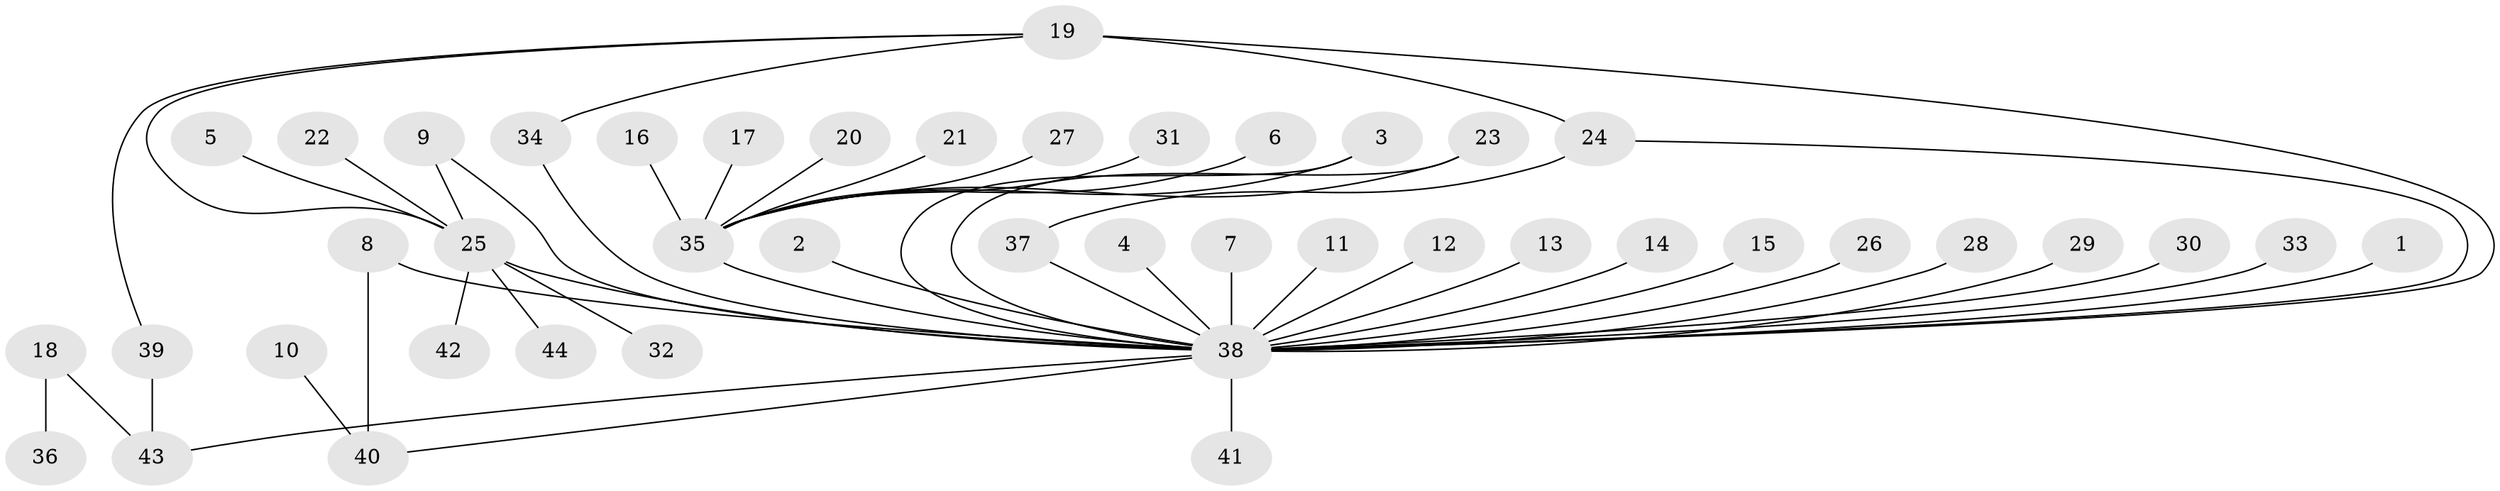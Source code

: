 // original degree distribution, {38: 0.009523809523809525, 2: 0.19047619047619047, 1: 0.580952380952381, 6: 0.01904761904761905, 3: 0.10476190476190476, 9: 0.009523809523809525, 4: 0.05714285714285714, 8: 0.009523809523809525, 12: 0.009523809523809525, 5: 0.009523809523809525}
// Generated by graph-tools (version 1.1) at 2025/36/03/04/25 23:36:48]
// undirected, 44 vertices, 52 edges
graph export_dot {
  node [color=gray90,style=filled];
  1;
  2;
  3;
  4;
  5;
  6;
  7;
  8;
  9;
  10;
  11;
  12;
  13;
  14;
  15;
  16;
  17;
  18;
  19;
  20;
  21;
  22;
  23;
  24;
  25;
  26;
  27;
  28;
  29;
  30;
  31;
  32;
  33;
  34;
  35;
  36;
  37;
  38;
  39;
  40;
  41;
  42;
  43;
  44;
  1 -- 38 [weight=1.0];
  2 -- 38 [weight=1.0];
  3 -- 35 [weight=1.0];
  3 -- 38 [weight=1.0];
  4 -- 38 [weight=1.0];
  5 -- 25 [weight=1.0];
  6 -- 35 [weight=1.0];
  7 -- 38 [weight=1.0];
  8 -- 38 [weight=1.0];
  8 -- 40 [weight=1.0];
  9 -- 25 [weight=1.0];
  9 -- 38 [weight=1.0];
  10 -- 40 [weight=1.0];
  11 -- 38 [weight=1.0];
  12 -- 38 [weight=1.0];
  13 -- 38 [weight=1.0];
  14 -- 38 [weight=1.0];
  15 -- 38 [weight=1.0];
  16 -- 35 [weight=1.0];
  17 -- 35 [weight=1.0];
  18 -- 36 [weight=1.0];
  18 -- 43 [weight=1.0];
  19 -- 24 [weight=1.0];
  19 -- 25 [weight=1.0];
  19 -- 34 [weight=1.0];
  19 -- 38 [weight=2.0];
  19 -- 39 [weight=1.0];
  20 -- 35 [weight=1.0];
  21 -- 35 [weight=1.0];
  22 -- 25 [weight=1.0];
  23 -- 35 [weight=1.0];
  23 -- 38 [weight=1.0];
  24 -- 37 [weight=1.0];
  24 -- 38 [weight=1.0];
  25 -- 32 [weight=1.0];
  25 -- 38 [weight=3.0];
  25 -- 42 [weight=1.0];
  25 -- 44 [weight=1.0];
  26 -- 38 [weight=1.0];
  27 -- 35 [weight=1.0];
  28 -- 38 [weight=2.0];
  29 -- 38 [weight=1.0];
  30 -- 38 [weight=1.0];
  31 -- 35 [weight=1.0];
  33 -- 38 [weight=1.0];
  34 -- 38 [weight=1.0];
  35 -- 38 [weight=2.0];
  37 -- 38 [weight=1.0];
  38 -- 40 [weight=1.0];
  38 -- 41 [weight=1.0];
  38 -- 43 [weight=1.0];
  39 -- 43 [weight=1.0];
}
